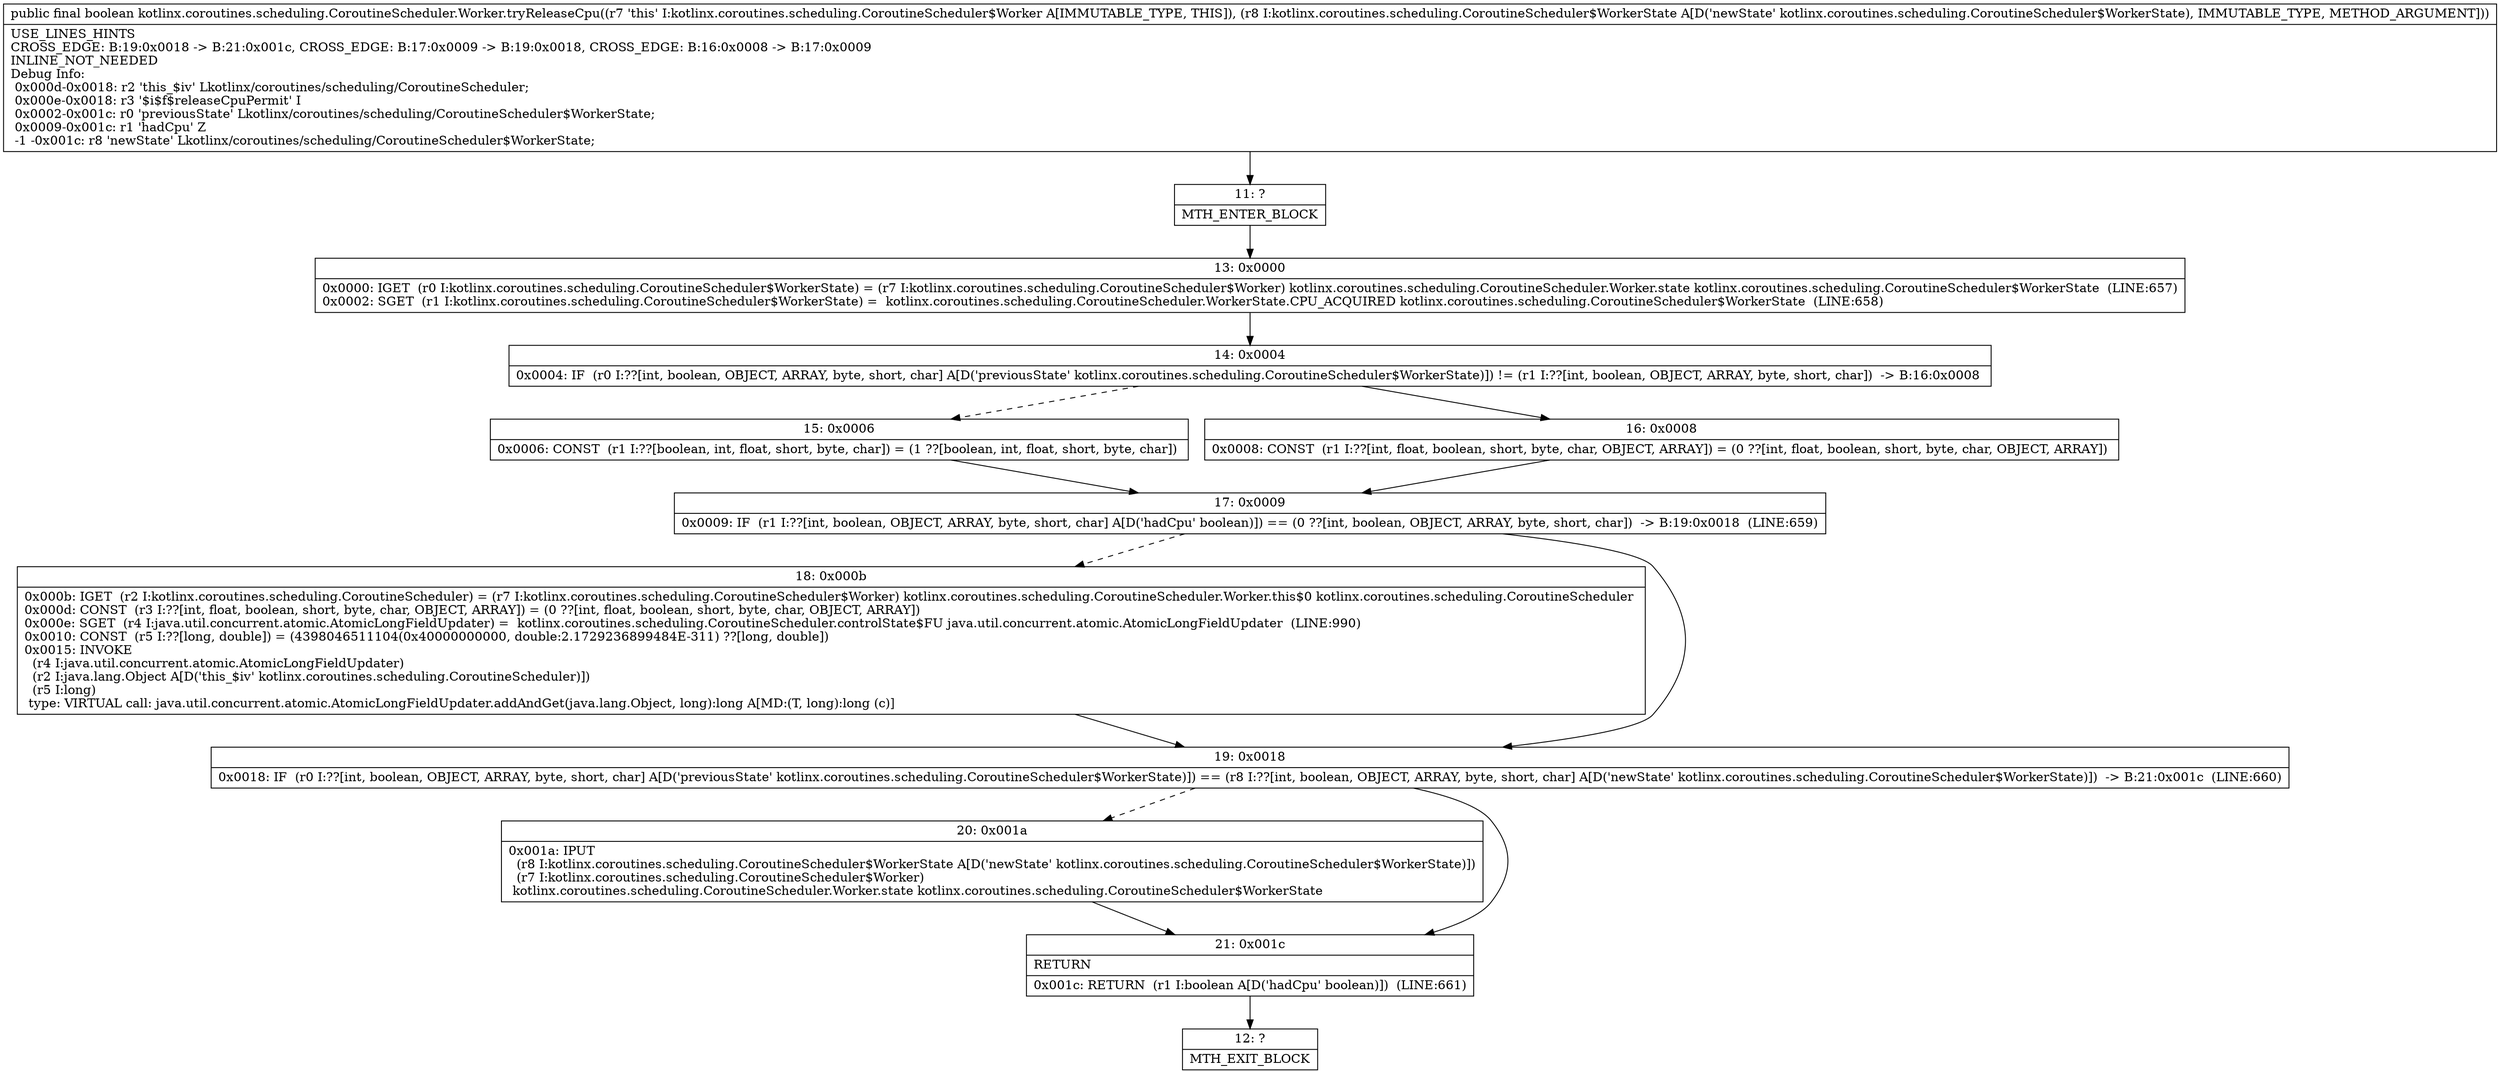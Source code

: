 digraph "CFG forkotlinx.coroutines.scheduling.CoroutineScheduler.Worker.tryReleaseCpu(Lkotlinx\/coroutines\/scheduling\/CoroutineScheduler$WorkerState;)Z" {
Node_11 [shape=record,label="{11\:\ ?|MTH_ENTER_BLOCK\l}"];
Node_13 [shape=record,label="{13\:\ 0x0000|0x0000: IGET  (r0 I:kotlinx.coroutines.scheduling.CoroutineScheduler$WorkerState) = (r7 I:kotlinx.coroutines.scheduling.CoroutineScheduler$Worker) kotlinx.coroutines.scheduling.CoroutineScheduler.Worker.state kotlinx.coroutines.scheduling.CoroutineScheduler$WorkerState  (LINE:657)\l0x0002: SGET  (r1 I:kotlinx.coroutines.scheduling.CoroutineScheduler$WorkerState) =  kotlinx.coroutines.scheduling.CoroutineScheduler.WorkerState.CPU_ACQUIRED kotlinx.coroutines.scheduling.CoroutineScheduler$WorkerState  (LINE:658)\l}"];
Node_14 [shape=record,label="{14\:\ 0x0004|0x0004: IF  (r0 I:??[int, boolean, OBJECT, ARRAY, byte, short, char] A[D('previousState' kotlinx.coroutines.scheduling.CoroutineScheduler$WorkerState)]) != (r1 I:??[int, boolean, OBJECT, ARRAY, byte, short, char])  \-\> B:16:0x0008 \l}"];
Node_15 [shape=record,label="{15\:\ 0x0006|0x0006: CONST  (r1 I:??[boolean, int, float, short, byte, char]) = (1 ??[boolean, int, float, short, byte, char]) \l}"];
Node_17 [shape=record,label="{17\:\ 0x0009|0x0009: IF  (r1 I:??[int, boolean, OBJECT, ARRAY, byte, short, char] A[D('hadCpu' boolean)]) == (0 ??[int, boolean, OBJECT, ARRAY, byte, short, char])  \-\> B:19:0x0018  (LINE:659)\l}"];
Node_18 [shape=record,label="{18\:\ 0x000b|0x000b: IGET  (r2 I:kotlinx.coroutines.scheduling.CoroutineScheduler) = (r7 I:kotlinx.coroutines.scheduling.CoroutineScheduler$Worker) kotlinx.coroutines.scheduling.CoroutineScheduler.Worker.this$0 kotlinx.coroutines.scheduling.CoroutineScheduler \l0x000d: CONST  (r3 I:??[int, float, boolean, short, byte, char, OBJECT, ARRAY]) = (0 ??[int, float, boolean, short, byte, char, OBJECT, ARRAY]) \l0x000e: SGET  (r4 I:java.util.concurrent.atomic.AtomicLongFieldUpdater) =  kotlinx.coroutines.scheduling.CoroutineScheduler.controlState$FU java.util.concurrent.atomic.AtomicLongFieldUpdater  (LINE:990)\l0x0010: CONST  (r5 I:??[long, double]) = (4398046511104(0x40000000000, double:2.1729236899484E\-311) ??[long, double]) \l0x0015: INVOKE  \l  (r4 I:java.util.concurrent.atomic.AtomicLongFieldUpdater)\l  (r2 I:java.lang.Object A[D('this_$iv' kotlinx.coroutines.scheduling.CoroutineScheduler)])\l  (r5 I:long)\l type: VIRTUAL call: java.util.concurrent.atomic.AtomicLongFieldUpdater.addAndGet(java.lang.Object, long):long A[MD:(T, long):long (c)]\l}"];
Node_19 [shape=record,label="{19\:\ 0x0018|0x0018: IF  (r0 I:??[int, boolean, OBJECT, ARRAY, byte, short, char] A[D('previousState' kotlinx.coroutines.scheduling.CoroutineScheduler$WorkerState)]) == (r8 I:??[int, boolean, OBJECT, ARRAY, byte, short, char] A[D('newState' kotlinx.coroutines.scheduling.CoroutineScheduler$WorkerState)])  \-\> B:21:0x001c  (LINE:660)\l}"];
Node_20 [shape=record,label="{20\:\ 0x001a|0x001a: IPUT  \l  (r8 I:kotlinx.coroutines.scheduling.CoroutineScheduler$WorkerState A[D('newState' kotlinx.coroutines.scheduling.CoroutineScheduler$WorkerState)])\l  (r7 I:kotlinx.coroutines.scheduling.CoroutineScheduler$Worker)\l kotlinx.coroutines.scheduling.CoroutineScheduler.Worker.state kotlinx.coroutines.scheduling.CoroutineScheduler$WorkerState \l}"];
Node_21 [shape=record,label="{21\:\ 0x001c|RETURN\l|0x001c: RETURN  (r1 I:boolean A[D('hadCpu' boolean)])  (LINE:661)\l}"];
Node_12 [shape=record,label="{12\:\ ?|MTH_EXIT_BLOCK\l}"];
Node_16 [shape=record,label="{16\:\ 0x0008|0x0008: CONST  (r1 I:??[int, float, boolean, short, byte, char, OBJECT, ARRAY]) = (0 ??[int, float, boolean, short, byte, char, OBJECT, ARRAY]) \l}"];
MethodNode[shape=record,label="{public final boolean kotlinx.coroutines.scheduling.CoroutineScheduler.Worker.tryReleaseCpu((r7 'this' I:kotlinx.coroutines.scheduling.CoroutineScheduler$Worker A[IMMUTABLE_TYPE, THIS]), (r8 I:kotlinx.coroutines.scheduling.CoroutineScheduler$WorkerState A[D('newState' kotlinx.coroutines.scheduling.CoroutineScheduler$WorkerState), IMMUTABLE_TYPE, METHOD_ARGUMENT]))  | USE_LINES_HINTS\lCROSS_EDGE: B:19:0x0018 \-\> B:21:0x001c, CROSS_EDGE: B:17:0x0009 \-\> B:19:0x0018, CROSS_EDGE: B:16:0x0008 \-\> B:17:0x0009\lINLINE_NOT_NEEDED\lDebug Info:\l  0x000d\-0x0018: r2 'this_$iv' Lkotlinx\/coroutines\/scheduling\/CoroutineScheduler;\l  0x000e\-0x0018: r3 '$i$f$releaseCpuPermit' I\l  0x0002\-0x001c: r0 'previousState' Lkotlinx\/coroutines\/scheduling\/CoroutineScheduler$WorkerState;\l  0x0009\-0x001c: r1 'hadCpu' Z\l  \-1 \-0x001c: r8 'newState' Lkotlinx\/coroutines\/scheduling\/CoroutineScheduler$WorkerState;\l}"];
MethodNode -> Node_11;Node_11 -> Node_13;
Node_13 -> Node_14;
Node_14 -> Node_15[style=dashed];
Node_14 -> Node_16;
Node_15 -> Node_17;
Node_17 -> Node_18[style=dashed];
Node_17 -> Node_19;
Node_18 -> Node_19;
Node_19 -> Node_20[style=dashed];
Node_19 -> Node_21;
Node_20 -> Node_21;
Node_21 -> Node_12;
Node_16 -> Node_17;
}

